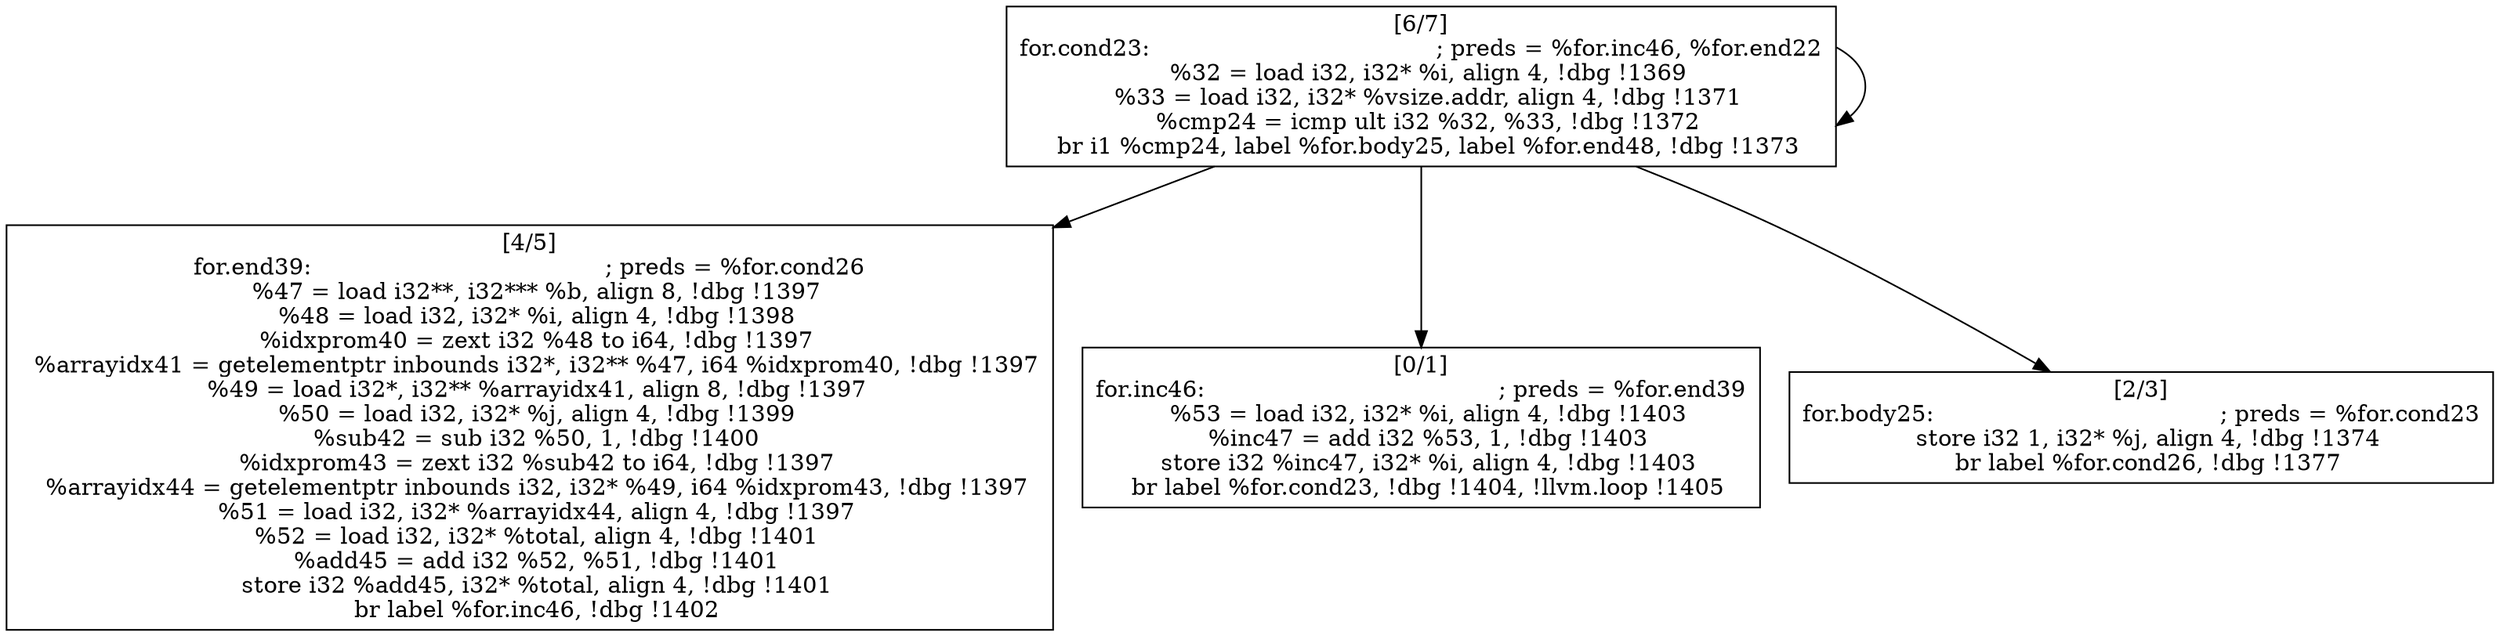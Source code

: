 
digraph G {


node252 [label="[6/7]
for.cond23:                                       ; preds = %for.inc46, %for.end22
  %32 = load i32, i32* %i, align 4, !dbg !1369
  %33 = load i32, i32* %vsize.addr, align 4, !dbg !1371
  %cmp24 = icmp ult i32 %32, %33, !dbg !1372
  br i1 %cmp24, label %for.body25, label %for.end48, !dbg !1373
",shape=rectangle ]
node251 [label="[4/5]
for.end39:                                        ; preds = %for.cond26
  %47 = load i32**, i32*** %b, align 8, !dbg !1397
  %48 = load i32, i32* %i, align 4, !dbg !1398
  %idxprom40 = zext i32 %48 to i64, !dbg !1397
  %arrayidx41 = getelementptr inbounds i32*, i32** %47, i64 %idxprom40, !dbg !1397
  %49 = load i32*, i32** %arrayidx41, align 8, !dbg !1397
  %50 = load i32, i32* %j, align 4, !dbg !1399
  %sub42 = sub i32 %50, 1, !dbg !1400
  %idxprom43 = zext i32 %sub42 to i64, !dbg !1397
  %arrayidx44 = getelementptr inbounds i32, i32* %49, i64 %idxprom43, !dbg !1397
  %51 = load i32, i32* %arrayidx44, align 4, !dbg !1397
  %52 = load i32, i32* %total, align 4, !dbg !1401
  %add45 = add i32 %52, %51, !dbg !1401
  store i32 %add45, i32* %total, align 4, !dbg !1401
  br label %for.inc46, !dbg !1402
",shape=rectangle ]
node249 [label="[0/1]
for.inc46:                                        ; preds = %for.end39
  %53 = load i32, i32* %i, align 4, !dbg !1403
  %inc47 = add i32 %53, 1, !dbg !1403
  store i32 %inc47, i32* %i, align 4, !dbg !1403
  br label %for.cond23, !dbg !1404, !llvm.loop !1405
",shape=rectangle ]
node250 [label="[2/3]
for.body25:                                       ; preds = %for.cond23
  store i32 1, i32* %j, align 4, !dbg !1374
  br label %for.cond26, !dbg !1377
",shape=rectangle ]

node252->node252 [ ]
node252->node251 [ ]
node252->node249 [ ]
node252->node250 [ ]


}
